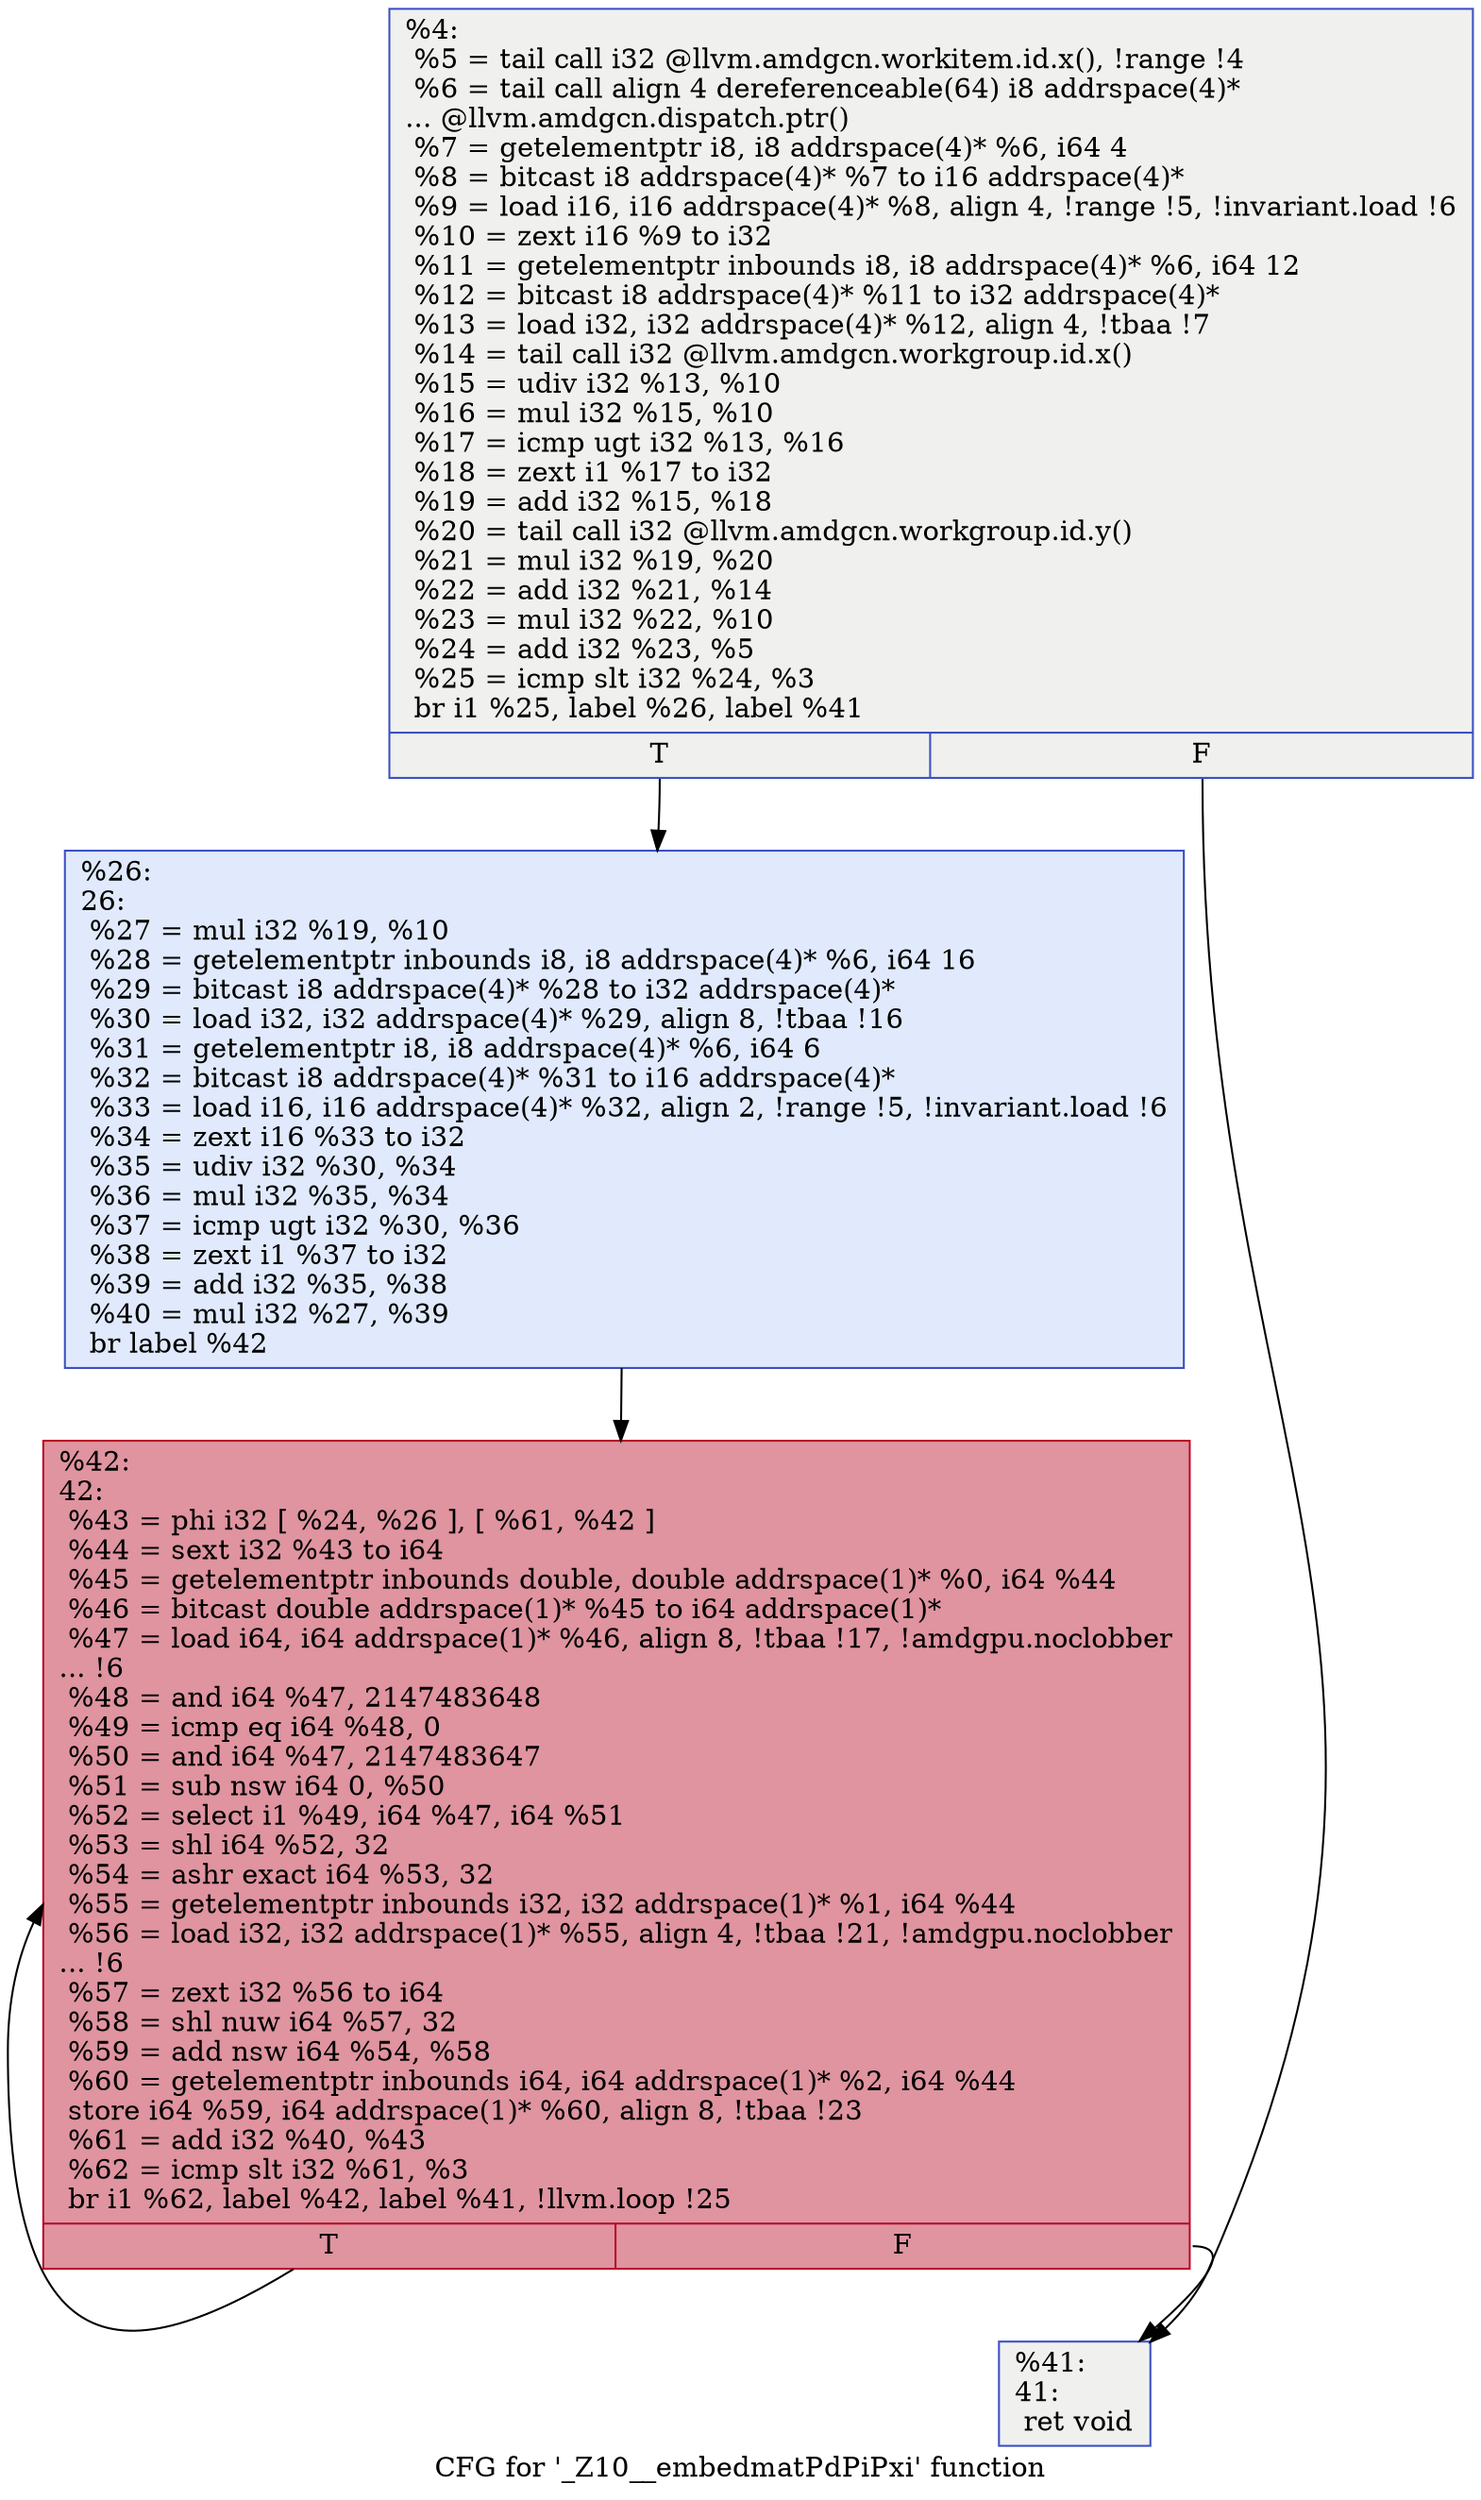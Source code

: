 digraph "CFG for '_Z10__embedmatPdPiPxi' function" {
	label="CFG for '_Z10__embedmatPdPiPxi' function";

	Node0x5556a10 [shape=record,color="#3d50c3ff", style=filled, fillcolor="#dedcdb70",label="{%4:\l  %5 = tail call i32 @llvm.amdgcn.workitem.id.x(), !range !4\l  %6 = tail call align 4 dereferenceable(64) i8 addrspace(4)*\l... @llvm.amdgcn.dispatch.ptr()\l  %7 = getelementptr i8, i8 addrspace(4)* %6, i64 4\l  %8 = bitcast i8 addrspace(4)* %7 to i16 addrspace(4)*\l  %9 = load i16, i16 addrspace(4)* %8, align 4, !range !5, !invariant.load !6\l  %10 = zext i16 %9 to i32\l  %11 = getelementptr inbounds i8, i8 addrspace(4)* %6, i64 12\l  %12 = bitcast i8 addrspace(4)* %11 to i32 addrspace(4)*\l  %13 = load i32, i32 addrspace(4)* %12, align 4, !tbaa !7\l  %14 = tail call i32 @llvm.amdgcn.workgroup.id.x()\l  %15 = udiv i32 %13, %10\l  %16 = mul i32 %15, %10\l  %17 = icmp ugt i32 %13, %16\l  %18 = zext i1 %17 to i32\l  %19 = add i32 %15, %18\l  %20 = tail call i32 @llvm.amdgcn.workgroup.id.y()\l  %21 = mul i32 %19, %20\l  %22 = add i32 %21, %14\l  %23 = mul i32 %22, %10\l  %24 = add i32 %23, %5\l  %25 = icmp slt i32 %24, %3\l  br i1 %25, label %26, label %41\l|{<s0>T|<s1>F}}"];
	Node0x5556a10:s0 -> Node0x5559200;
	Node0x5556a10:s1 -> Node0x5559290;
	Node0x5559200 [shape=record,color="#3d50c3ff", style=filled, fillcolor="#b9d0f970",label="{%26:\l26:                                               \l  %27 = mul i32 %19, %10\l  %28 = getelementptr inbounds i8, i8 addrspace(4)* %6, i64 16\l  %29 = bitcast i8 addrspace(4)* %28 to i32 addrspace(4)*\l  %30 = load i32, i32 addrspace(4)* %29, align 8, !tbaa !16\l  %31 = getelementptr i8, i8 addrspace(4)* %6, i64 6\l  %32 = bitcast i8 addrspace(4)* %31 to i16 addrspace(4)*\l  %33 = load i16, i16 addrspace(4)* %32, align 2, !range !5, !invariant.load !6\l  %34 = zext i16 %33 to i32\l  %35 = udiv i32 %30, %34\l  %36 = mul i32 %35, %34\l  %37 = icmp ugt i32 %30, %36\l  %38 = zext i1 %37 to i32\l  %39 = add i32 %35, %38\l  %40 = mul i32 %27, %39\l  br label %42\l}"];
	Node0x5559200 -> Node0x555aaa0;
	Node0x5559290 [shape=record,color="#3d50c3ff", style=filled, fillcolor="#dedcdb70",label="{%41:\l41:                                               \l  ret void\l}"];
	Node0x555aaa0 [shape=record,color="#b70d28ff", style=filled, fillcolor="#b70d2870",label="{%42:\l42:                                               \l  %43 = phi i32 [ %24, %26 ], [ %61, %42 ]\l  %44 = sext i32 %43 to i64\l  %45 = getelementptr inbounds double, double addrspace(1)* %0, i64 %44\l  %46 = bitcast double addrspace(1)* %45 to i64 addrspace(1)*\l  %47 = load i64, i64 addrspace(1)* %46, align 8, !tbaa !17, !amdgpu.noclobber\l... !6\l  %48 = and i64 %47, 2147483648\l  %49 = icmp eq i64 %48, 0\l  %50 = and i64 %47, 2147483647\l  %51 = sub nsw i64 0, %50\l  %52 = select i1 %49, i64 %47, i64 %51\l  %53 = shl i64 %52, 32\l  %54 = ashr exact i64 %53, 32\l  %55 = getelementptr inbounds i32, i32 addrspace(1)* %1, i64 %44\l  %56 = load i32, i32 addrspace(1)* %55, align 4, !tbaa !21, !amdgpu.noclobber\l... !6\l  %57 = zext i32 %56 to i64\l  %58 = shl nuw i64 %57, 32\l  %59 = add nsw i64 %54, %58\l  %60 = getelementptr inbounds i64, i64 addrspace(1)* %2, i64 %44\l  store i64 %59, i64 addrspace(1)* %60, align 8, !tbaa !23\l  %61 = add i32 %40, %43\l  %62 = icmp slt i32 %61, %3\l  br i1 %62, label %42, label %41, !llvm.loop !25\l|{<s0>T|<s1>F}}"];
	Node0x555aaa0:s0 -> Node0x555aaa0;
	Node0x555aaa0:s1 -> Node0x5559290;
}
